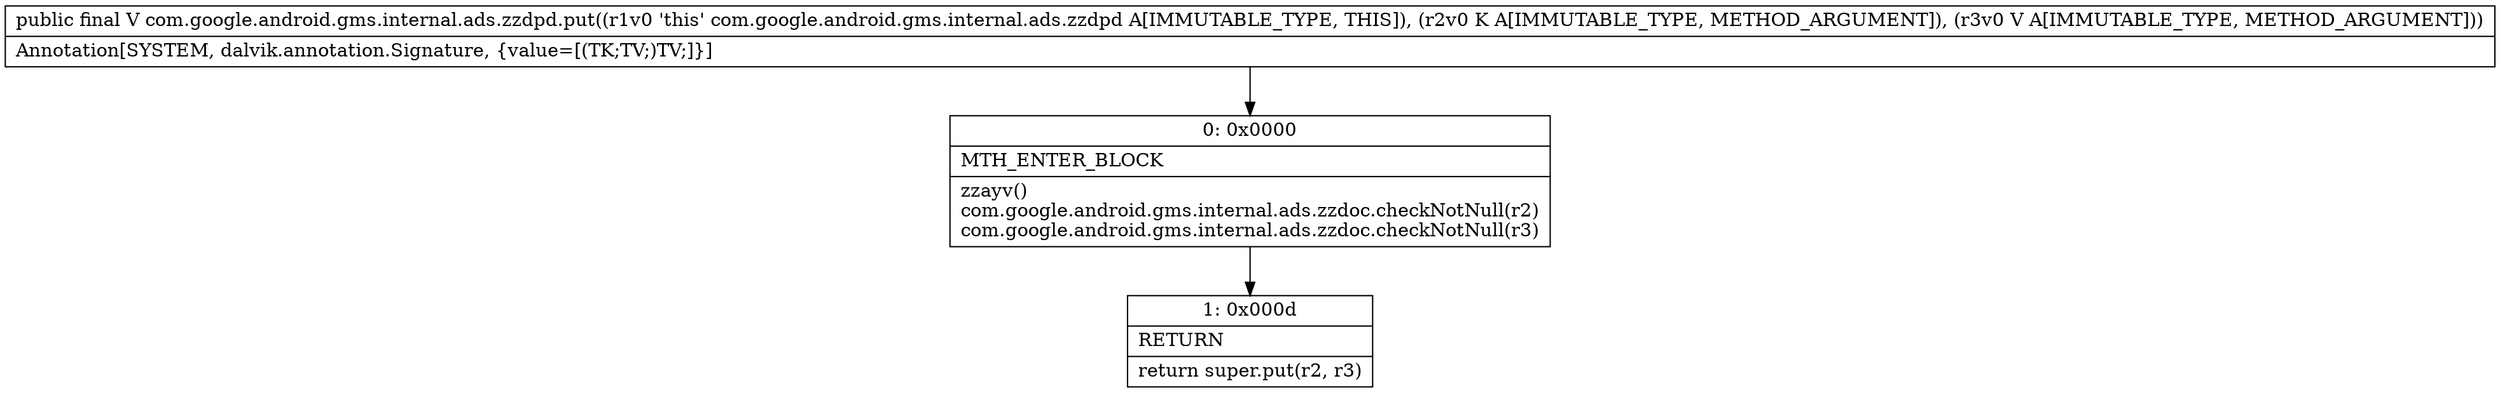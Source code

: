 digraph "CFG forcom.google.android.gms.internal.ads.zzdpd.put(Ljava\/lang\/Object;Ljava\/lang\/Object;)Ljava\/lang\/Object;" {
Node_0 [shape=record,label="{0\:\ 0x0000|MTH_ENTER_BLOCK\l|zzayv()\lcom.google.android.gms.internal.ads.zzdoc.checkNotNull(r2)\lcom.google.android.gms.internal.ads.zzdoc.checkNotNull(r3)\l}"];
Node_1 [shape=record,label="{1\:\ 0x000d|RETURN\l|return super.put(r2, r3)\l}"];
MethodNode[shape=record,label="{public final V com.google.android.gms.internal.ads.zzdpd.put((r1v0 'this' com.google.android.gms.internal.ads.zzdpd A[IMMUTABLE_TYPE, THIS]), (r2v0 K A[IMMUTABLE_TYPE, METHOD_ARGUMENT]), (r3v0 V A[IMMUTABLE_TYPE, METHOD_ARGUMENT]))  | Annotation[SYSTEM, dalvik.annotation.Signature, \{value=[(TK;TV;)TV;]\}]\l}"];
MethodNode -> Node_0;
Node_0 -> Node_1;
}

